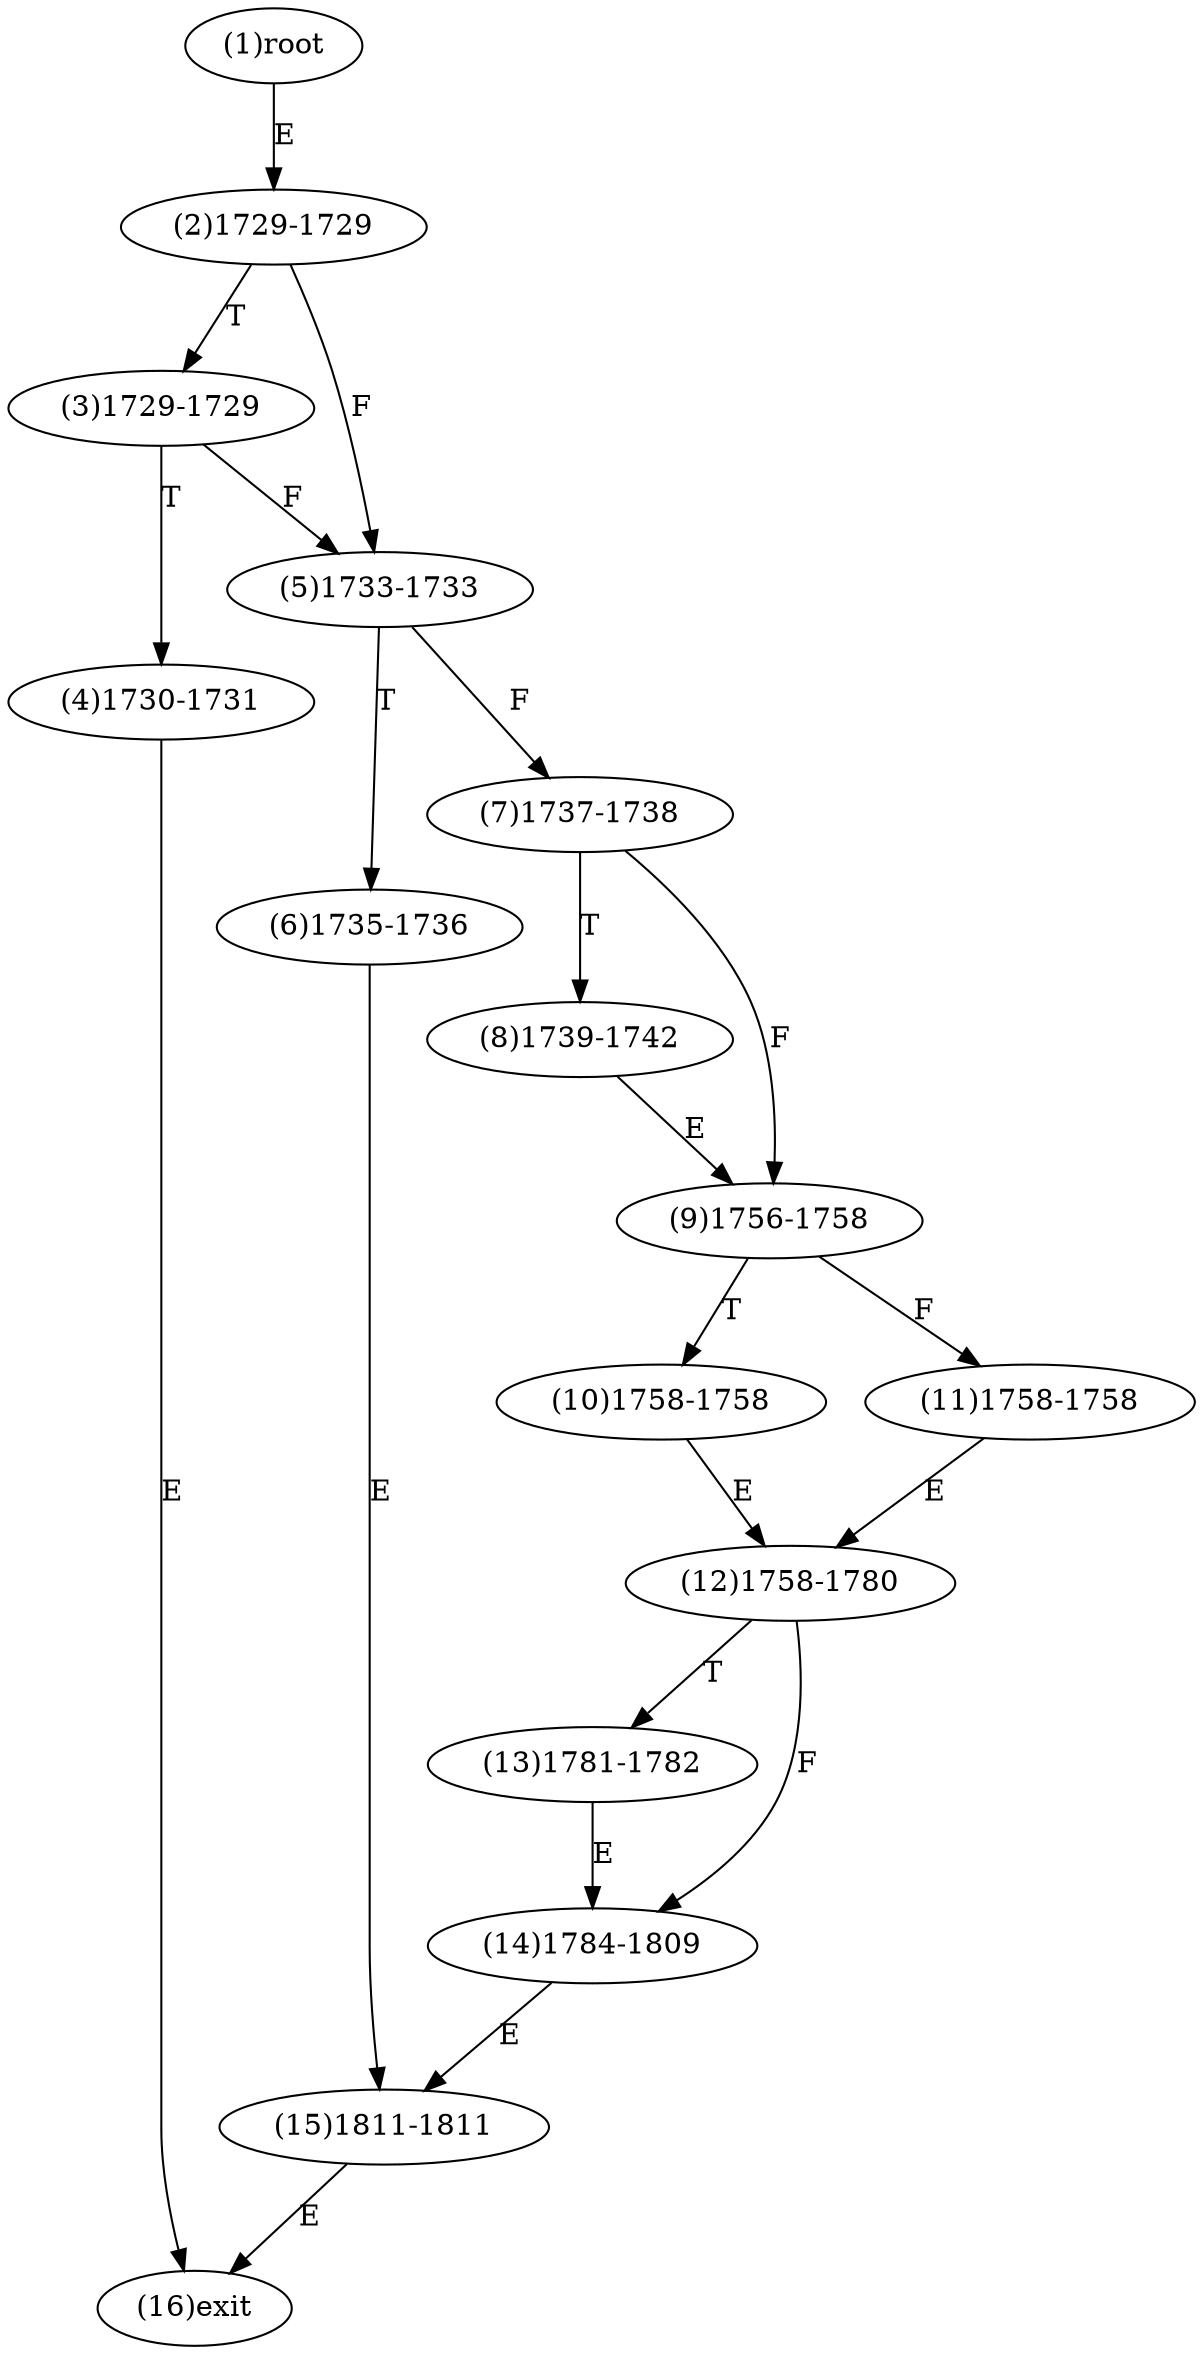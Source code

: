 digraph "" { 
1[ label="(1)root"];
2[ label="(2)1729-1729"];
3[ label="(3)1729-1729"];
4[ label="(4)1730-1731"];
5[ label="(5)1733-1733"];
6[ label="(6)1735-1736"];
7[ label="(7)1737-1738"];
8[ label="(8)1739-1742"];
9[ label="(9)1756-1758"];
10[ label="(10)1758-1758"];
11[ label="(11)1758-1758"];
12[ label="(12)1758-1780"];
13[ label="(13)1781-1782"];
14[ label="(14)1784-1809"];
15[ label="(15)1811-1811"];
16[ label="(16)exit"];
1->2[ label="E"];
2->5[ label="F"];
2->3[ label="T"];
3->5[ label="F"];
3->4[ label="T"];
4->16[ label="E"];
5->7[ label="F"];
5->6[ label="T"];
6->15[ label="E"];
7->9[ label="F"];
7->8[ label="T"];
8->9[ label="E"];
9->11[ label="F"];
9->10[ label="T"];
10->12[ label="E"];
11->12[ label="E"];
12->14[ label="F"];
12->13[ label="T"];
13->14[ label="E"];
14->15[ label="E"];
15->16[ label="E"];
}